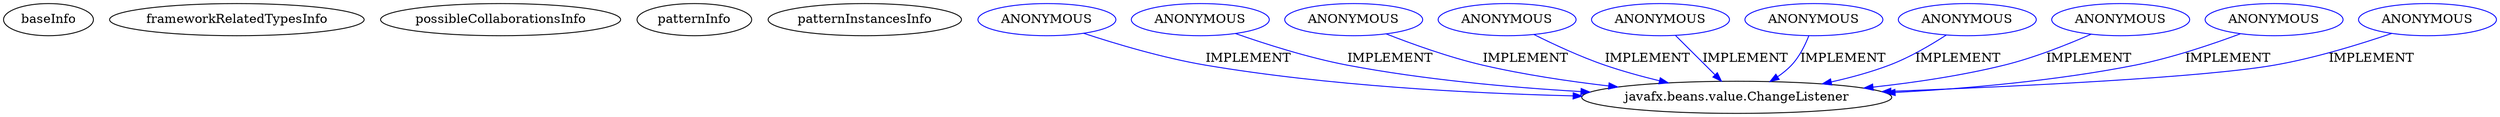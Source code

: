 digraph {
baseInfo[graphId=161,category="pattern",isAnonymous=false,possibleRelation=false]
frameworkRelatedTypesInfo[]
possibleCollaborationsInfo[]
patternInfo[frequency=6.0,patternRootClient=null]
patternInstancesInfo[0="hock323-eventManager~/hock323-eventManager/EventManager-master/src/eventManager/controller/pokerTournament/TournamentController.java~TournamentController~3009",1="hock323-eventManager~/hock323-eventManager/EventManager-master/src/eventManager/controller/pokerTournament/FormatController.java~FormatController~2993",2="amau-classifier~/amau-classifier/classifier-master/src/main/java/me/data/DataController.java~DataController~1800",3="bianconejo-CEFX~/bianconejo-CEFX/CEFX-master/src/cefx/CEPrincipalController.java~CEPrincipalController~2114",4="didygo-gce-display~/didygo-gce-display/gce-display-master/src/proto1/DashBoard.java~DashBoard~2407",5="bianconejo-CEFX~/bianconejo-CEFX/CEFX-master/src/cefx/CECommandeController.java~CECommandeController~2084"]
67[label="javafx.beans.value.ChangeListener",vertexType="FRAMEWORK_INTERFACE_TYPE",isFrameworkType=false]
96[label="ANONYMOUS",vertexType="REFERENCE_ANONYMOUS_DECLARATION",isFrameworkType=false,color=blue]
136[label="ANONYMOUS",vertexType="REFERENCE_ANONYMOUS_DECLARATION",isFrameworkType=false,color=blue]
236[label="ANONYMOUS",vertexType="REFERENCE_ANONYMOUS_DECLARATION",isFrameworkType=false,color=blue]
76[label="ANONYMOUS",vertexType="REFERENCE_ANONYMOUS_DECLARATION",isFrameworkType=false,color=blue]
126[label="ANONYMOUS",vertexType="REFERENCE_ANONYMOUS_DECLARATION",isFrameworkType=false,color=blue]
176[label="ANONYMOUS",vertexType="REFERENCE_ANONYMOUS_DECLARATION",isFrameworkType=false,color=blue]
276[label="ANONYMOUS",vertexType="REFERENCE_ANONYMOUS_DECLARATION",isFrameworkType=false,color=blue]
196[label="ANONYMOUS",vertexType="REFERENCE_ANONYMOUS_DECLARATION",isFrameworkType=false,color=blue]
86[label="ANONYMOUS",vertexType="REFERENCE_ANONYMOUS_DECLARATION",isFrameworkType=false,color=blue]
216[label="ANONYMOUS",vertexType="REFERENCE_ANONYMOUS_DECLARATION",isFrameworkType=false,color=blue]
216->67[label="IMPLEMENT",color=blue]
276->67[label="IMPLEMENT",color=blue]
126->67[label="IMPLEMENT",color=blue]
176->67[label="IMPLEMENT",color=blue]
136->67[label="IMPLEMENT",color=blue]
76->67[label="IMPLEMENT",color=blue]
86->67[label="IMPLEMENT",color=blue]
236->67[label="IMPLEMENT",color=blue]
196->67[label="IMPLEMENT",color=blue]
96->67[label="IMPLEMENT",color=blue]
}
